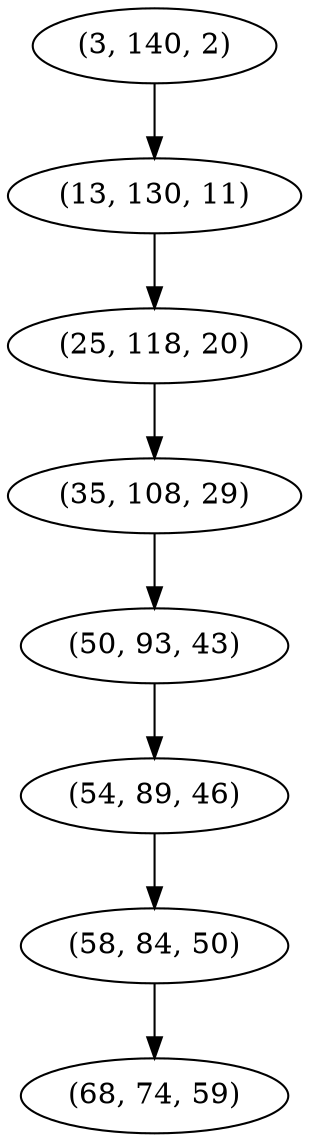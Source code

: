 digraph tree {
    "(3, 140, 2)";
    "(13, 130, 11)";
    "(25, 118, 20)";
    "(35, 108, 29)";
    "(50, 93, 43)";
    "(54, 89, 46)";
    "(58, 84, 50)";
    "(68, 74, 59)";
    "(3, 140, 2)" -> "(13, 130, 11)";
    "(13, 130, 11)" -> "(25, 118, 20)";
    "(25, 118, 20)" -> "(35, 108, 29)";
    "(35, 108, 29)" -> "(50, 93, 43)";
    "(50, 93, 43)" -> "(54, 89, 46)";
    "(54, 89, 46)" -> "(58, 84, 50)";
    "(58, 84, 50)" -> "(68, 74, 59)";
}
